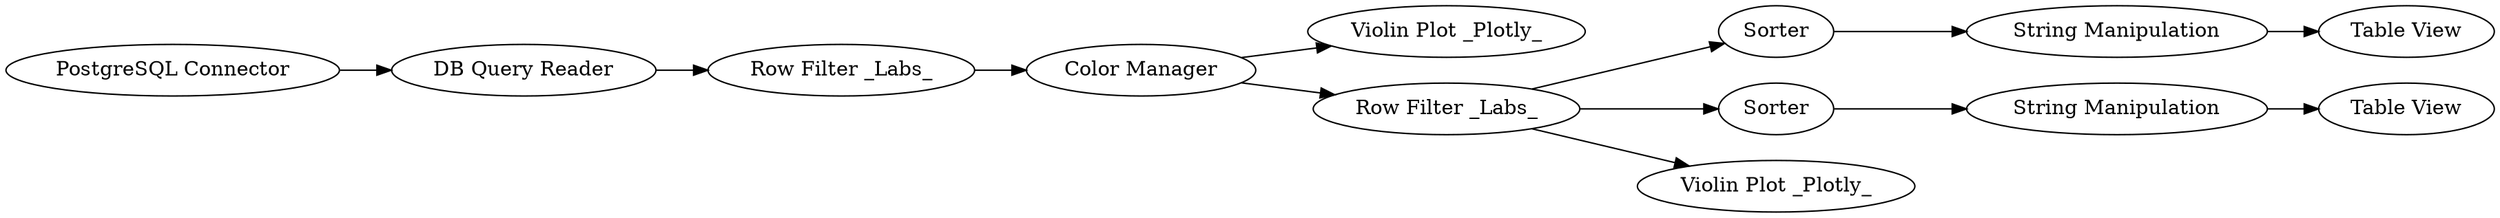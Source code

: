 digraph {
	1 [label="PostgreSQL Connector"]
	2 [label="DB Query Reader"]
	7 [label="Row Filter _Labs_"]
	12 [label="Violin Plot _Plotly_"]
	13 [label="Color Manager"]
	14 [label="Row Filter _Labs_"]
	16 [label=Sorter]
	17 [label=Sorter]
	18 [label="Table View"]
	20 [label="Violin Plot _Plotly_"]
	21 [label="String Manipulation"]
	22 [label="String Manipulation"]
	23 [label="Table View"]
	1 -> 2
	2 -> 7
	7 -> 13
	13 -> 12
	13 -> 14
	14 -> 20
	14 -> 16
	14 -> 17
	16 -> 22
	17 -> 21
	21 -> 18
	22 -> 23
	rankdir=LR
}
